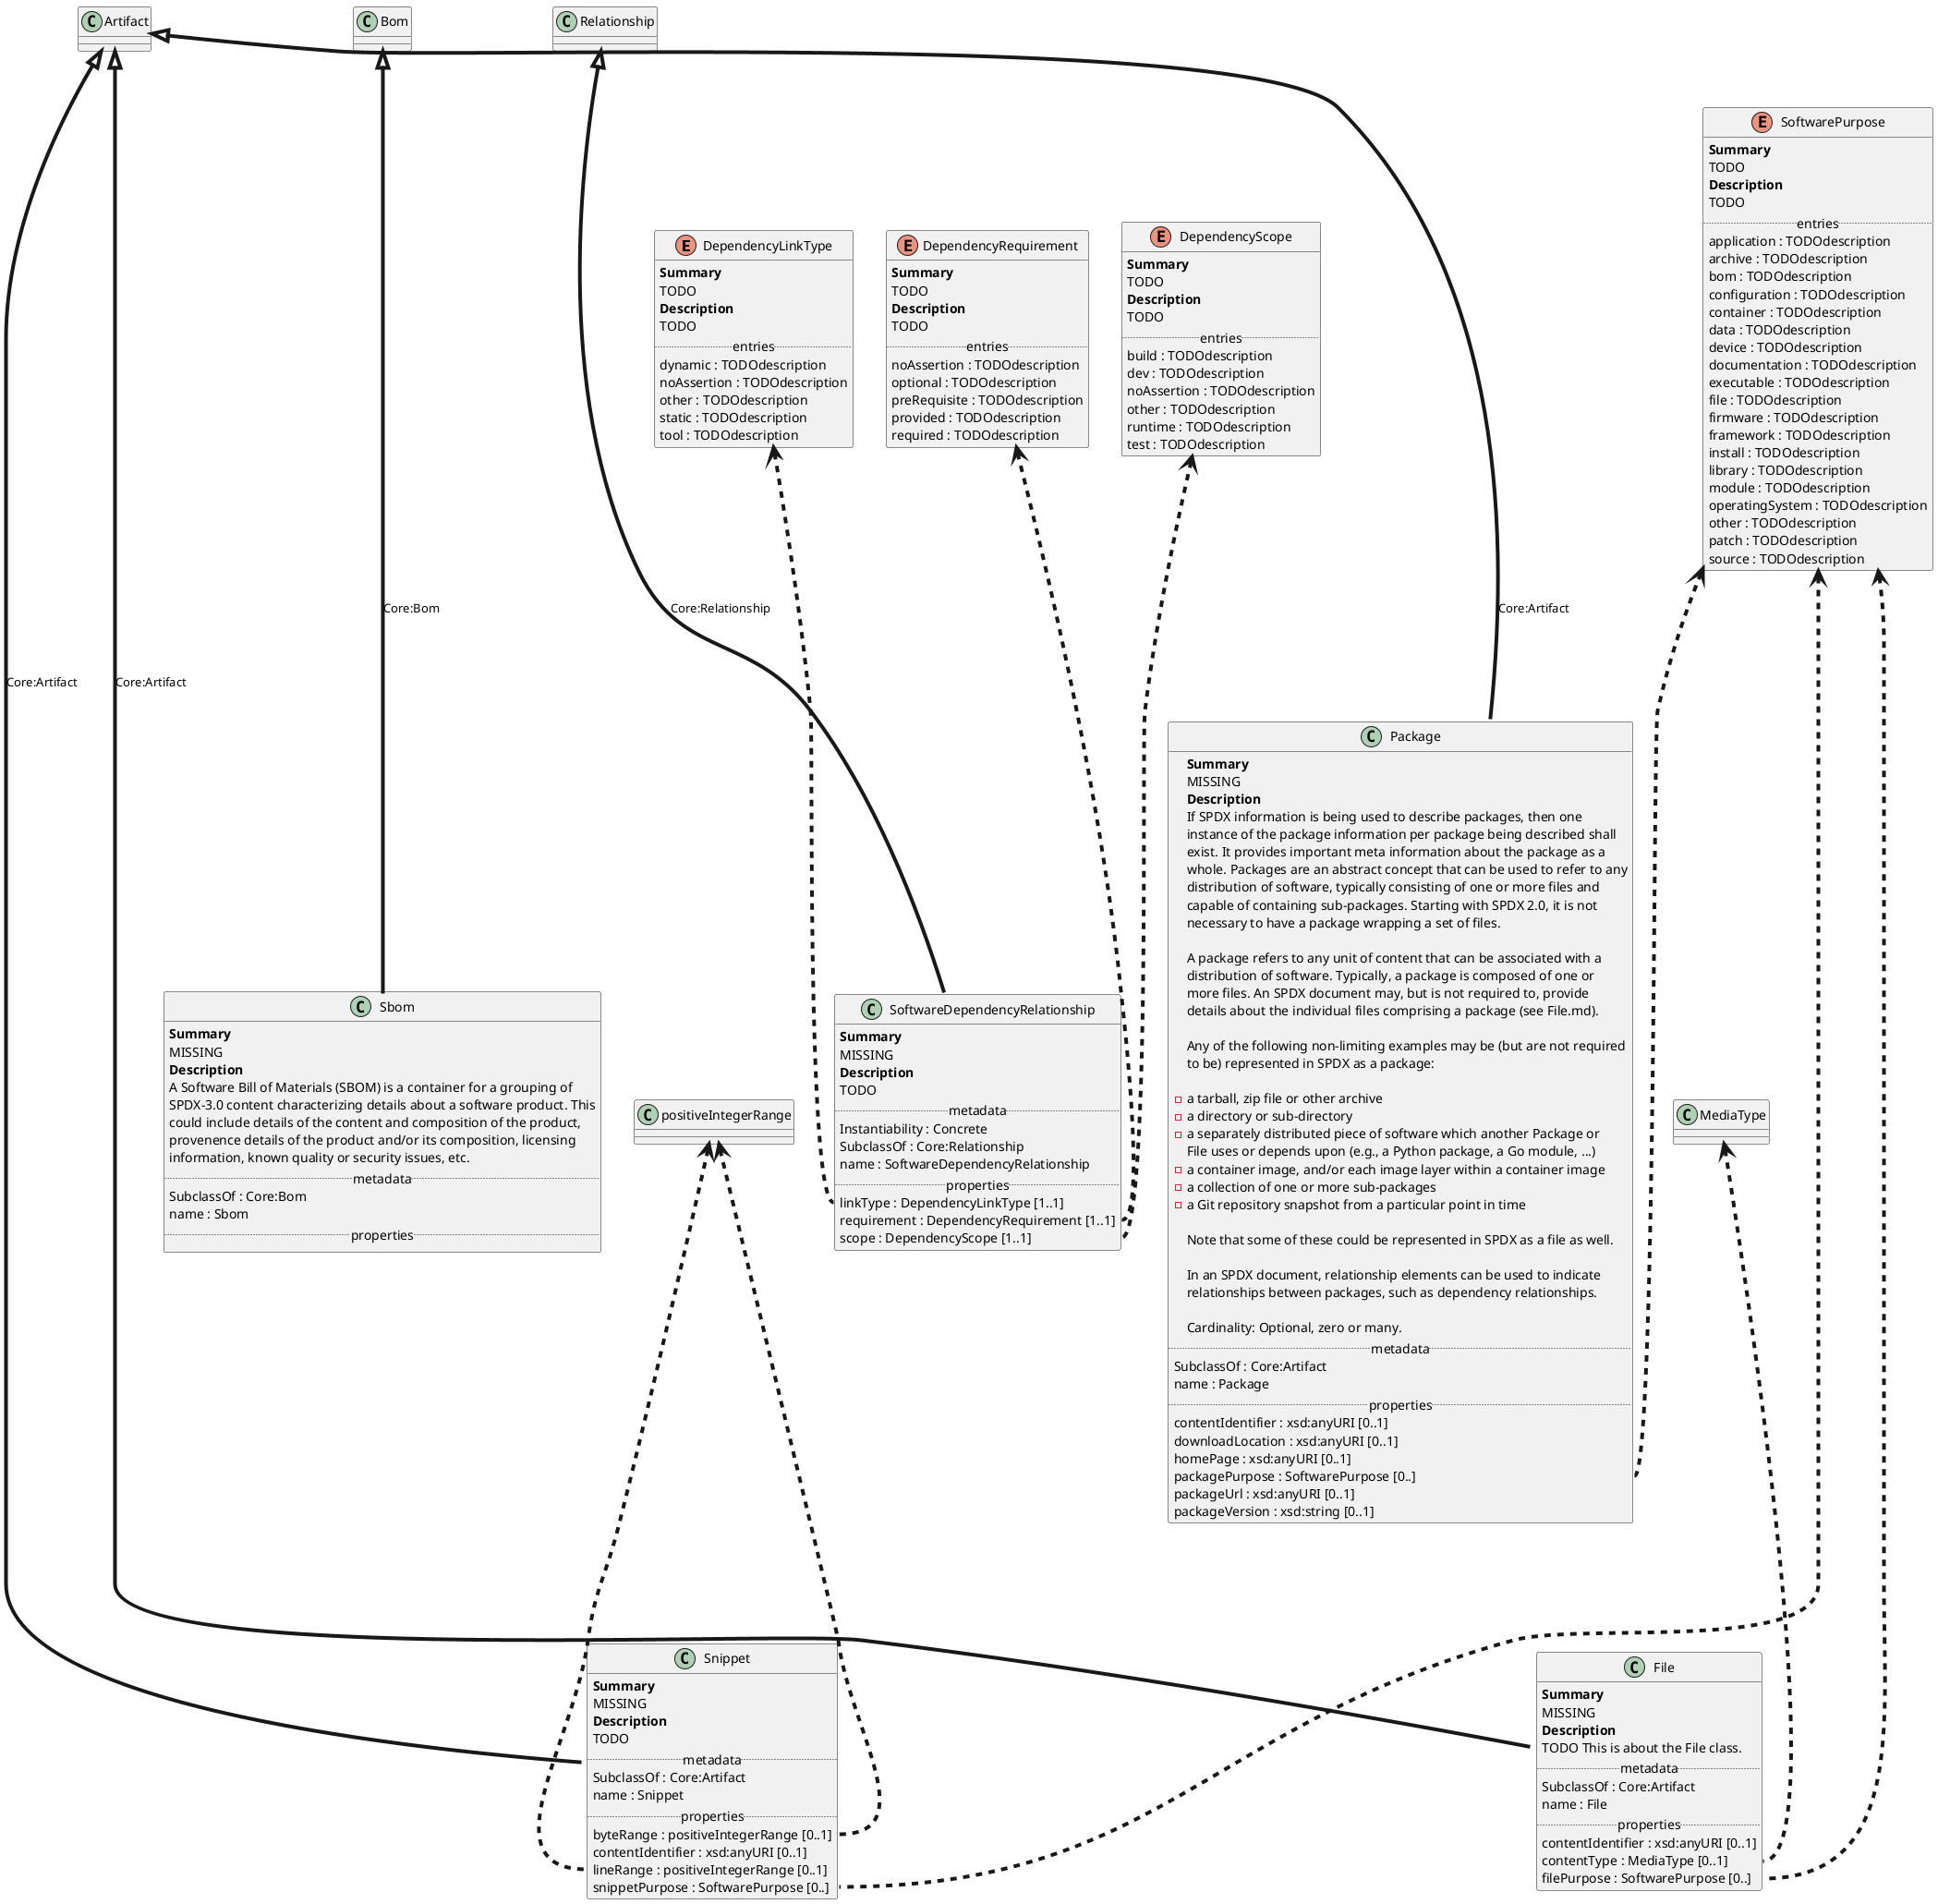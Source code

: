 @startuml
' vocabulary
enum DependencyLinkType {
<b>Summary</b>
TODO
<b>Description</b>
TODO
.. entries ..
    dynamic : TODOdescription
    noAssertion : TODOdescription
    other : TODOdescription
    static : TODOdescription
    tool : TODOdescription
}
enum DependencyRequirement {
<b>Summary</b>
TODO
<b>Description</b>
TODO
.. entries ..
    noAssertion : TODOdescription
    optional : TODOdescription
    preRequisite : TODOdescription
    provided : TODOdescription
    required : TODOdescription
}
enum DependencyScope {
<b>Summary</b>
TODO
<b>Description</b>
TODO
.. entries ..
    build : TODOdescription
    dev : TODOdescription
    noAssertion : TODOdescription
    other : TODOdescription
    runtime : TODOdescription
    test : TODOdescription
}
enum SoftwarePurpose {
<b>Summary</b>
TODO
<b>Description</b>
TODO
.. entries ..
    application : TODOdescription
    archive : TODOdescription
    bom : TODOdescription
    configuration : TODOdescription
    container : TODOdescription
    data : TODOdescription
    device : TODOdescription
    documentation : TODOdescription
    executable : TODOdescription
    file : TODOdescription
    firmware : TODOdescription
    framework : TODOdescription
    install : TODOdescription
    library : TODOdescription
    module : TODOdescription
    operatingSystem : TODOdescription
    other : TODOdescription
    patch : TODOdescription
    source : TODOdescription
}
' classes
together {
class File {
<b>Summary</b>
MISSING
<b>Description</b>
TODO This is about the File class.
.. metadata ..
    SubclassOf : Core:Artifact
    name : File
.. properties ..
    contentIdentifier : xsd:anyURI [0..1]
    contentType : MediaType [0..1]
    filePurpose : SoftwarePurpose [0..]
}
"MediaType" <-[dashed,thickness=4]-- "File::contentType"
"SoftwarePurpose" <-[dashed,thickness=4]-- "File::filePurpose"
class Package {
<b>Summary</b>
MISSING
<b>Description</b>
If SPDX information is being used to describe packages, then one
instance of the package information per package being described shall
exist. It provides important meta information about the package as a
whole. Packages are an abstract concept that can be used to refer to any
distribution of software, typically consisting of one or more files and
capable of containing sub-packages. Starting with SPDX 2.0, it is not
necessary to have a package wrapping a set of files.

A package refers to any unit of content that can be associated with a
distribution of software. Typically, a package is composed of one or
more files. An SPDX document may, but is not required to, provide
details about the individual files comprising a package (see File.md).

Any of the following non-limiting examples may be (but are not required
to be) represented in SPDX as a package:

-   a tarball, zip file or other archive
-   a directory or sub-directory
-   a separately distributed piece of software which another Package or
    File uses or depends upon (e.g., a Python package, a Go module, ...)
-   a container image, and/or each image layer within a container image
-   a collection of one or more sub-packages
-   a Git repository snapshot from a particular point in time

Note that some of these could be represented in SPDX as a file as well.

In an SPDX document, relationship elements can be used to indicate
relationships between packages, such as dependency relationships.

Cardinality: Optional, zero or many.
.. metadata ..
    SubclassOf : Core:Artifact
    name : Package
.. properties ..
    contentIdentifier : xsd:anyURI [0..1]
    downloadLocation : xsd:anyURI [0..1]
    homePage : xsd:anyURI [0..1]
    packagePurpose : SoftwarePurpose [0..]
    packageUrl : xsd:anyURI [0..1]
    packageVersion : xsd:string [0..1]
}
"SoftwarePurpose" <-[dashed,thickness=4]-- "Package::packagePurpose"
class Sbom {
<b>Summary</b>
MISSING
<b>Description</b>
A Software Bill of Materials (SBOM) is a container for a grouping of
SPDX-3.0 content characterizing details about a software product. This
could include details of the content and composition of the product,
provenence details of the product and/or its composition, licensing
information, known quality or security issues, etc.
.. metadata ..
    SubclassOf : Core:Bom
    name : Sbom
.. properties ..
}
class Snippet {
<b>Summary</b>
MISSING
<b>Description</b>
TODO
.. metadata ..
    SubclassOf : Core:Artifact
    name : Snippet
.. properties ..
    byteRange : positiveIntegerRange [0..1]
    contentIdentifier : xsd:anyURI [0..1]
    lineRange : positiveIntegerRange [0..1]
    snippetPurpose : SoftwarePurpose [0..]
}
"positiveIntegerRange" <-[dashed,thickness=4]-- "Snippet::byteRange"
"positiveIntegerRange" <-[dashed,thickness=4]-- "Snippet::lineRange"
"SoftwarePurpose" <-[dashed,thickness=4]-- "Snippet::snippetPurpose"
class SoftwareDependencyRelationship {
<b>Summary</b>
MISSING
<b>Description</b>
TODO
.. metadata ..
    Instantiability : Concrete
    SubclassOf : Core:Relationship
    name : SoftwareDependencyRelationship
.. properties ..
    linkType : DependencyLinkType [1..1]
    requirement : DependencyRequirement [1..1]
    scope : DependencyScope [1..1]
}
"DependencyLinkType" <-[dashed,thickness=4]-- "SoftwareDependencyRelationship::linkType"
"DependencyRequirement" <-[dashed,thickness=4]-- "SoftwareDependencyRelationship::requirement"
"DependencyScope" <-[dashed,thickness=4]-- "SoftwareDependencyRelationship::scope"
}
"Artifact" <|-[thickness=4]--- "File" : Core:Artifact
"Artifact" <|-[thickness=4]--- "Package" : Core:Artifact
"Bom" <|-[thickness=4]--- "Sbom" : Core:Bom
"Artifact" <|-[thickness=4]--- "Snippet" : Core:Artifact
"Relationship" <|-[thickness=4]--- "SoftwareDependencyRelationship" : Core:Relationship
@enduml
